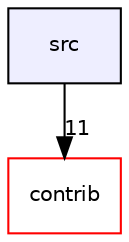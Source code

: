 digraph "src" {
  compound=true
  node [ fontsize="10", fontname="Helvetica"];
  edge [ labelfontsize="10", labelfontname="Helvetica"];
  dir_68267d1309a1af8e8297ef4c3efbcdba [shape=box, label="src", style="filled", fillcolor="#eeeeff", pencolor="black", URL="dir_68267d1309a1af8e8297ef4c3efbcdba.html"];
  dir_3847941dc22744d30c1d316a1f1a60e2 [shape=box label="contrib" fillcolor="white" style="filled" color="red" URL="dir_3847941dc22744d30c1d316a1f1a60e2.html"];
  dir_68267d1309a1af8e8297ef4c3efbcdba->dir_3847941dc22744d30c1d316a1f1a60e2 [headlabel="11", labeldistance=1.5 headhref="dir_000003_000000.html"];
}
